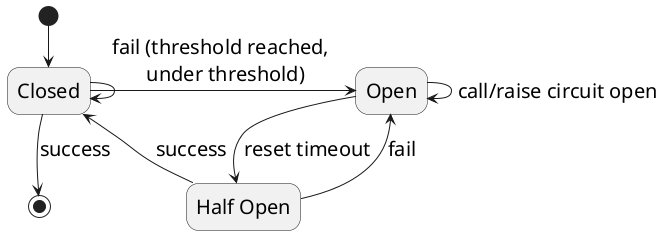 @startuml

skinparam backgroundColor transparent
skinparam usecaseArrowFontSize 20

(*) --> "<size:20>Closed</size>"
"<size:20>Closed</size>" -down->[success] (*)
"<size:20>Closed</size>" -down-> "<size:20>Closed</size>"
"<size:20>Closed</size>" -right->[fail (threshold reached, \n under threshold)] "<size:20>Open</size>"

"<size:20>Open</size>" -down->[reset timeout] "<size:20>Half Open</size>"
"<size:20>Open</size>" -down->[call/raise circuit open] "<size:20>Open</size>"

"<size:20>Half Open</size>" -->[success] "<size:20>Closed</size>"
"<size:20>Half Open</size>" -->[fail] "<size:20>Open</size>"

@enduml